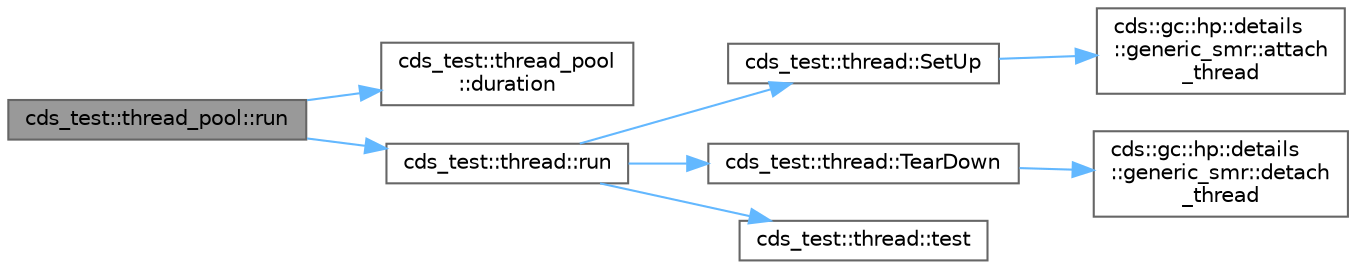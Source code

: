 digraph "cds_test::thread_pool::run"
{
 // LATEX_PDF_SIZE
  bgcolor="transparent";
  edge [fontname=Helvetica,fontsize=10,labelfontname=Helvetica,labelfontsize=10];
  node [fontname=Helvetica,fontsize=10,shape=box,height=0.2,width=0.4];
  rankdir="LR";
  Node1 [id="Node000001",label="cds_test::thread_pool::run",height=0.2,width=0.4,color="gray40", fillcolor="grey60", style="filled", fontcolor="black",tooltip=" "];
  Node1 -> Node2 [id="edge1_Node000001_Node000002",color="steelblue1",style="solid",tooltip=" "];
  Node2 [id="Node000002",label="cds_test::thread_pool\l::duration",height=0.2,width=0.4,color="grey40", fillcolor="white", style="filled",URL="$classcds__test_1_1thread__pool.html#a799b7aaa73ef85e111a8febc84e69860",tooltip=" "];
  Node1 -> Node3 [id="edge2_Node000001_Node000003",color="steelblue1",style="solid",tooltip=" "];
  Node3 [id="Node000003",label="cds_test::thread::run",height=0.2,width=0.4,color="grey40", fillcolor="white", style="filled",URL="$classcds__test_1_1thread.html#a46092db7916c38eafa1bcaf52ad4ce07",tooltip=" "];
  Node3 -> Node4 [id="edge3_Node000003_Node000004",color="steelblue1",style="solid",tooltip=" "];
  Node4 [id="Node000004",label="cds_test::thread::SetUp",height=0.2,width=0.4,color="grey40", fillcolor="white", style="filled",URL="$classcds__test_1_1thread.html#aa1f8f00424e4afa2df2c4732c0e04236",tooltip=" "];
  Node4 -> Node5 [id="edge4_Node000004_Node000005",color="steelblue1",style="solid",tooltip=" "];
  Node5 [id="Node000005",label="cds::gc::hp::details\l::generic_smr::attach\l_thread",height=0.2,width=0.4,color="grey40", fillcolor="white", style="filled",URL="$classcds_1_1gc_1_1hp_1_1details_1_1generic__smr.html#ac9d3abdea4e8df2378481f6668a656ed",tooltip="Attach current thread to HP"];
  Node3 -> Node6 [id="edge5_Node000003_Node000006",color="steelblue1",style="solid",tooltip=" "];
  Node6 [id="Node000006",label="cds_test::thread::TearDown",height=0.2,width=0.4,color="grey40", fillcolor="white", style="filled",URL="$classcds__test_1_1thread.html#a3fd24d782ab8851abc8512ab75954ce8",tooltip=" "];
  Node6 -> Node7 [id="edge6_Node000006_Node000007",color="steelblue1",style="solid",tooltip=" "];
  Node7 [id="Node000007",label="cds::gc::hp::details\l::generic_smr::detach\l_thread",height=0.2,width=0.4,color="grey40", fillcolor="white", style="filled",URL="$classcds_1_1gc_1_1hp_1_1details_1_1generic__smr.html#acbceeee2110fff019e19f3db16721f73",tooltip="Detach current thread from HP"];
  Node3 -> Node8 [id="edge7_Node000003_Node000008",color="steelblue1",style="solid",tooltip=" "];
  Node8 [id="Node000008",label="cds_test::thread::test",height=0.2,width=0.4,color="grey40", fillcolor="white", style="filled",URL="$classcds__test_1_1thread.html#a856b121c194ea4b676f70c4f0d33acaf",tooltip=" "];
}

